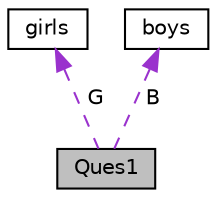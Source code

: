 digraph "Ques1"
{
  edge [fontname="Helvetica",fontsize="10",labelfontname="Helvetica",labelfontsize="10"];
  node [fontname="Helvetica",fontsize="10",shape=record];
  Node1 [label="Ques1",height=0.2,width=0.4,color="black", fillcolor="grey75", style="filled", fontcolor="black"];
  Node2 -> Node1 [dir="back",color="darkorchid3",fontsize="10",style="dashed",label=" G" ,fontname="Helvetica"];
  Node2 [label="girls",height=0.2,width=0.4,color="black", fillcolor="white", style="filled",URL="$classgirls.html"];
  Node3 -> Node1 [dir="back",color="darkorchid3",fontsize="10",style="dashed",label=" B" ,fontname="Helvetica"];
  Node3 [label="boys",height=0.2,width=0.4,color="black", fillcolor="white", style="filled",URL="$classboys.html"];
}

